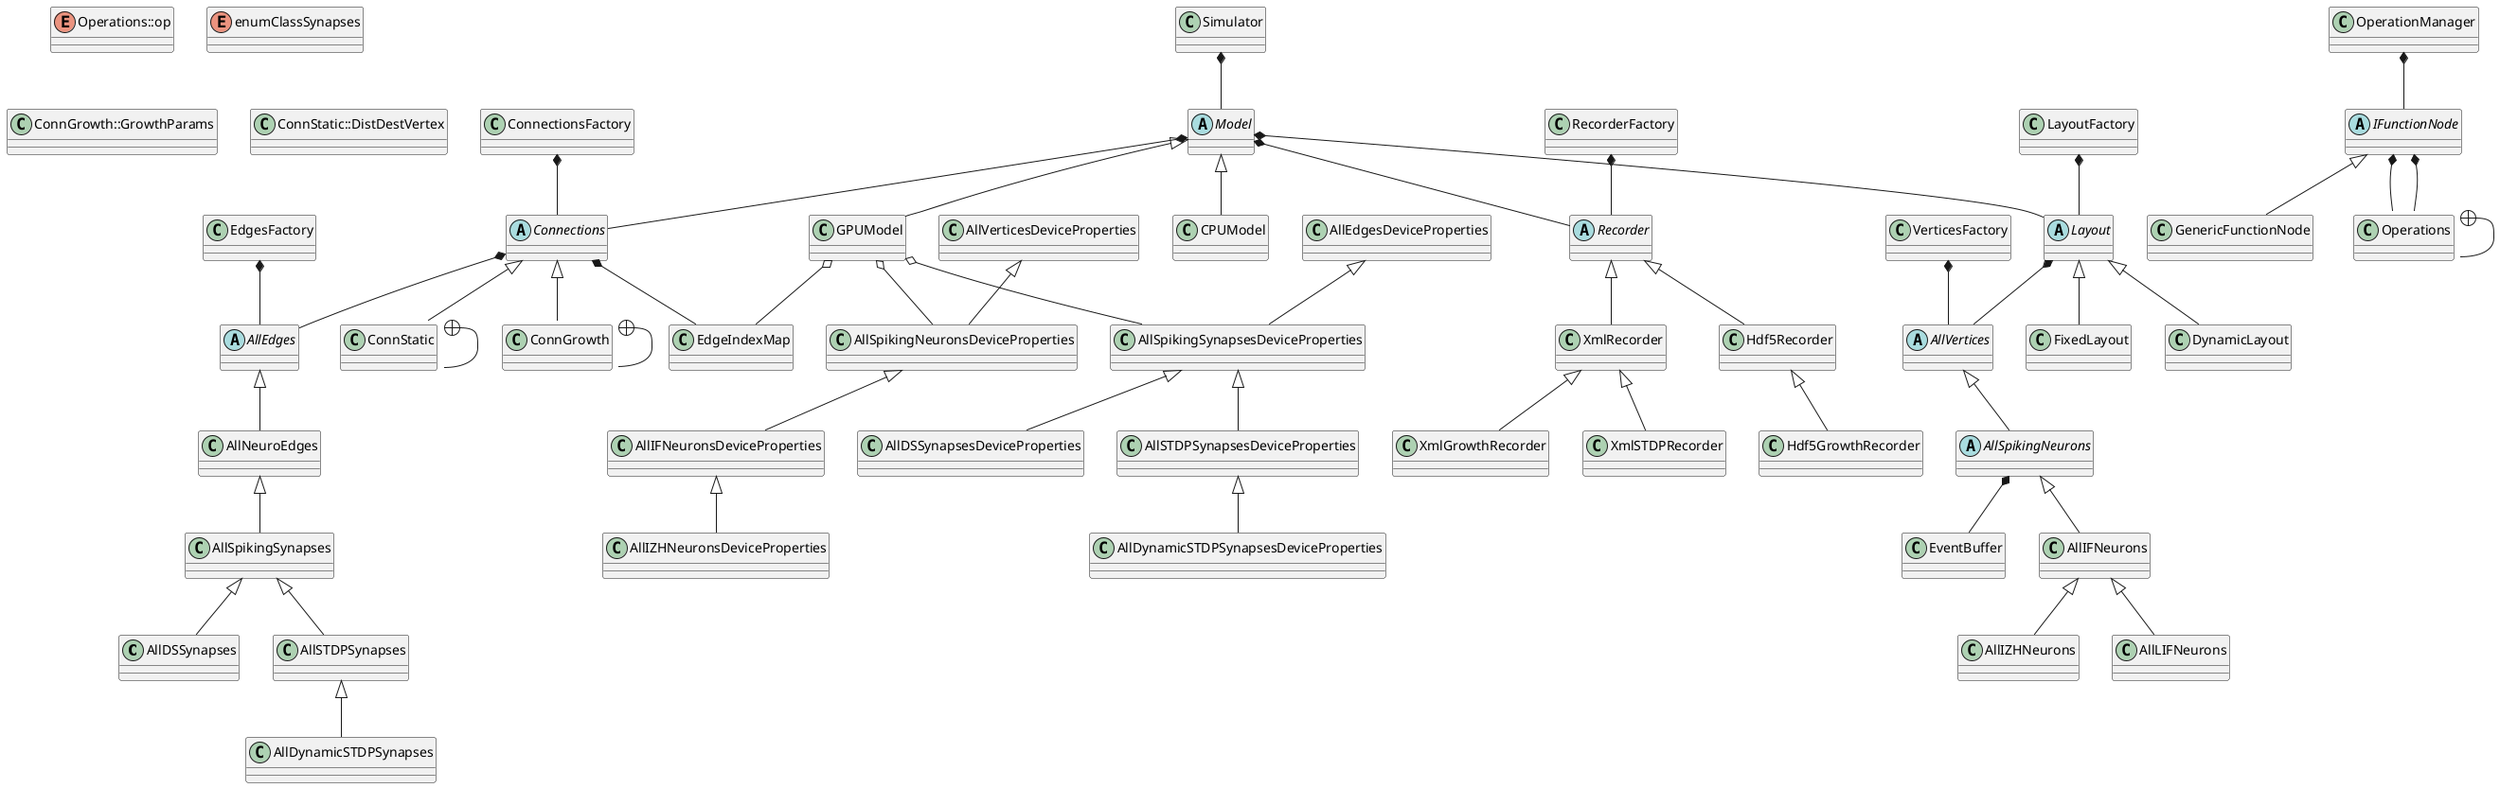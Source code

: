 @startuml GraphittiDomainDiagram





/' Objects '/

class AllDSSynapses {
}


class AllDynamicSTDPSynapses {
}


abstract class AllEdges {
}


class AllIFNeurons {
}


class AllIZHNeurons {
}


class AllLIFNeurons {
}


class AllNeuroEdges {
}


class AllSTDPSynapses {
}


abstract class AllSpikingNeurons {
}


class AllSpikingSynapses {
}


abstract class AllVertices {
}


class CPUModel {
}


class ConnGrowth {
}


class ConnStatic {
}


abstract class Connections {
}


class ConnectionsFactory {
}


class DynamicLayout {
}


class EdgesFactory {
}


class EventBuffer {
}


class FixedLayout {
}


class GPUModel {
}


class GenericFunctionNode {
}


class Hdf5GrowthRecorder {
}


class Hdf5Recorder {
}


abstract class IFunctionNode {
}


abstract class Recorder {
}


abstract class Layout {
}


class LayoutFactory {
}


abstract class Model {
}


class OperationManager {
}


class Operations {
}


class RecorderFactory {
}


class Simulator {
}


class VerticesFactory {
}


class XmlGrowthRecorder {
}


class XmlRecorder {
}


class XmlSTDPRecorder {
}


enum Operations::op {
}


enum enumClassSynapses {
}


class AllDSSynapsesDeviceProperties {
}


class AllDynamicSTDPSynapsesDeviceProperties {
}


class AllEdgesDeviceProperties {
}


class AllIFNeuronsDeviceProperties {
}


class AllIZHNeuronsDeviceProperties {
}


class AllSTDPSynapsesDeviceProperties {
}


class AllSpikingNeuronsDeviceProperties {
}


class AllSpikingSynapsesDeviceProperties {
}


class AllVerticesDeviceProperties {
}


class ConnGrowth::GrowthParams {
}


class ConnStatic::DistDestVertex {
}


class EdgeIndexMap {
}





/' Inheritance relationships '/

.AllEdges <|-- .AllNeuroEdges


.AllEdgesDeviceProperties <|-- .AllSpikingSynapsesDeviceProperties


.AllIFNeurons <|-- .AllIZHNeurons


.AllIFNeurons <|-- .AllLIFNeurons


.AllIFNeuronsDeviceProperties <|-- .AllIZHNeuronsDeviceProperties


.AllNeuroEdges <|-- .AllSpikingSynapses


.AllSTDPSynapses <|-- .AllDynamicSTDPSynapses


.AllSTDPSynapsesDeviceProperties <|-- .AllDynamicSTDPSynapsesDeviceProperties


.AllSpikingNeurons <|-- .AllIFNeurons


.AllSpikingNeuronsDeviceProperties <|-- .AllIFNeuronsDeviceProperties


.AllSpikingSynapses <|-- .AllDSSynapses


.AllSpikingSynapses <|-- .AllSTDPSynapses


.AllSpikingSynapsesDeviceProperties <|-- .AllDSSynapsesDeviceProperties


.AllSpikingSynapsesDeviceProperties <|-- .AllSTDPSynapsesDeviceProperties


.AllVertices <|-- .AllSpikingNeurons


.AllVerticesDeviceProperties <|-- .AllSpikingNeuronsDeviceProperties


.Connections <|-- .ConnGrowth


.Connections <|-- .ConnStatic


.Hdf5Recorder <|-- .Hdf5GrowthRecorder


.IFunctionNode <|-- .GenericFunctionNode


.Recorder <|-- .Hdf5Recorder


.Recorder <|-- .XmlRecorder


.Layout <|-- .DynamicLayout


.Layout <|-- .FixedLayout


.Model <|-- .CPUModel


.Model <|-- .GPUModel


.XmlRecorder <|-- .XmlGrowthRecorder


.XmlRecorder <|-- .XmlSTDPRecorder





/' Aggregation relationships '/

.AllSpikingNeurons *-- .EventBuffer


.Connections *-- .AllEdges


.Connections *-- .EdgeIndexMap


.ConnectionsFactory *-- .Connections


.EdgesFactory *-- .AllEdges


.GPUModel o-- .AllSpikingNeuronsDeviceProperties


.GPUModel o-- .AllSpikingSynapsesDeviceProperties


.GPUModel o-- .EdgeIndexMap


.IFunctionNode *-- .Operations


.IFunctionNode *-- .Operations::op


.Layout *-- .AllVertices


.LayoutFactory *-- .Layout


.Model *-- .Connections


.Model *-- .Recorder


.Model *-- .Layout


.OperationManager *-- .IFunctionNode


.RecorderFactory *-- .Recorder


.Simulator *-- .Model


.VerticesFactory *-- .AllVertices






/' Nested objects '/

.ConnGrowth +-- .ConnGrowth::GrowthParams


.ConnStatic +-- .ConnStatic::DistDestVertex


.Operations +-- .Operations::op




@enduml
